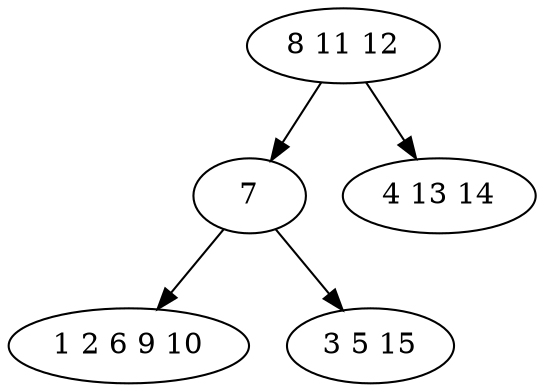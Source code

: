 digraph true_tree {
	"0" -> "1"
	"0" -> "2"
	"1" -> "3"
	"1" -> "4"
	"0" [label="8 11 12"];
	"1" [label="7"];
	"2" [label="4 13 14"];
	"3" [label="1 2 6 9 10"];
	"4" [label="3 5 15"];
}
